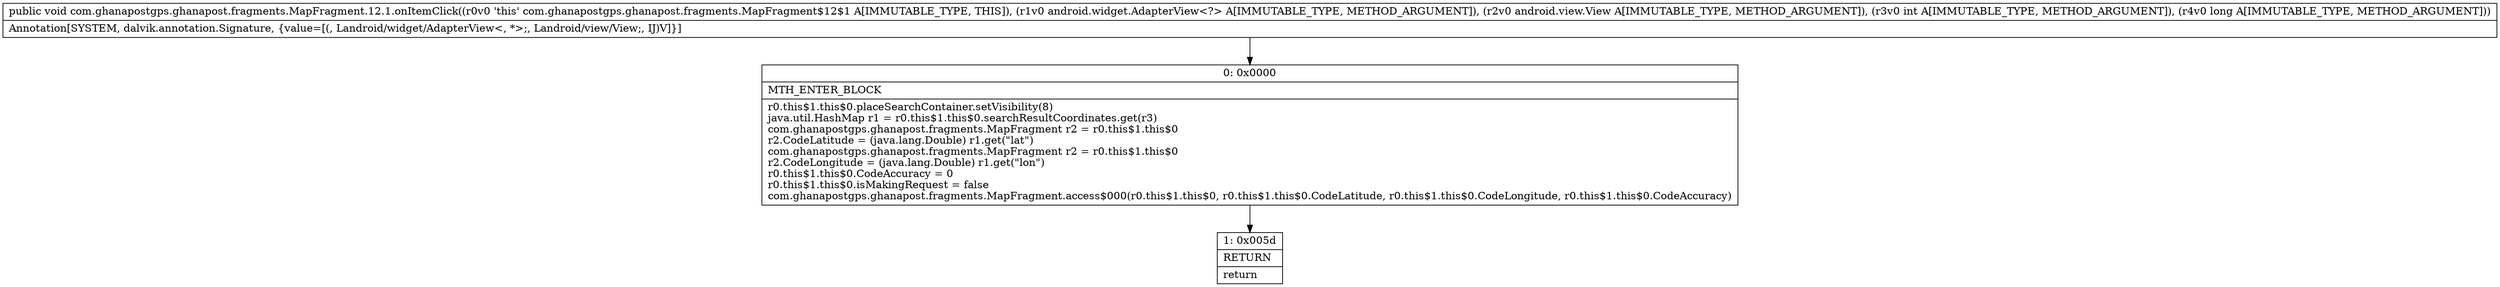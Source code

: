 digraph "CFG forcom.ghanapostgps.ghanapost.fragments.MapFragment.12.1.onItemClick(Landroid\/widget\/AdapterView;Landroid\/view\/View;IJ)V" {
Node_0 [shape=record,label="{0\:\ 0x0000|MTH_ENTER_BLOCK\l|r0.this$1.this$0.placeSearchContainer.setVisibility(8)\ljava.util.HashMap r1 = r0.this$1.this$0.searchResultCoordinates.get(r3)\lcom.ghanapostgps.ghanapost.fragments.MapFragment r2 = r0.this$1.this$0\lr2.CodeLatitude = (java.lang.Double) r1.get(\"lat\")\lcom.ghanapostgps.ghanapost.fragments.MapFragment r2 = r0.this$1.this$0\lr2.CodeLongitude = (java.lang.Double) r1.get(\"lon\")\lr0.this$1.this$0.CodeAccuracy = 0\lr0.this$1.this$0.isMakingRequest = false\lcom.ghanapostgps.ghanapost.fragments.MapFragment.access$000(r0.this$1.this$0, r0.this$1.this$0.CodeLatitude, r0.this$1.this$0.CodeLongitude, r0.this$1.this$0.CodeAccuracy)\l}"];
Node_1 [shape=record,label="{1\:\ 0x005d|RETURN\l|return\l}"];
MethodNode[shape=record,label="{public void com.ghanapostgps.ghanapost.fragments.MapFragment.12.1.onItemClick((r0v0 'this' com.ghanapostgps.ghanapost.fragments.MapFragment$12$1 A[IMMUTABLE_TYPE, THIS]), (r1v0 android.widget.AdapterView\<?\> A[IMMUTABLE_TYPE, METHOD_ARGUMENT]), (r2v0 android.view.View A[IMMUTABLE_TYPE, METHOD_ARGUMENT]), (r3v0 int A[IMMUTABLE_TYPE, METHOD_ARGUMENT]), (r4v0 long A[IMMUTABLE_TYPE, METHOD_ARGUMENT]))  | Annotation[SYSTEM, dalvik.annotation.Signature, \{value=[(, Landroid\/widget\/AdapterView\<, *\>;, Landroid\/view\/View;, IJ)V]\}]\l}"];
MethodNode -> Node_0;
Node_0 -> Node_1;
}

